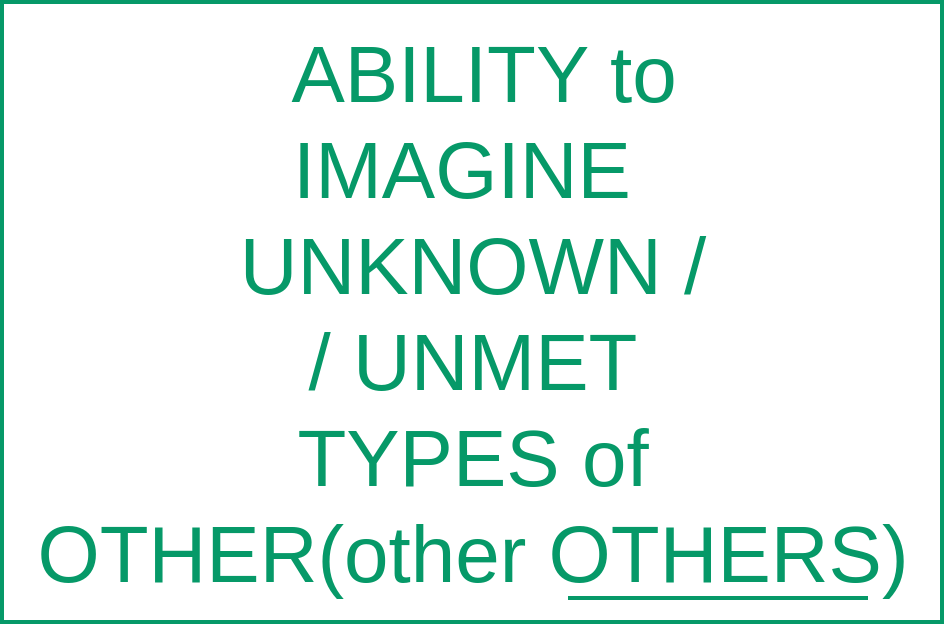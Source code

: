 <mxfile version="17.4.6" type="github">
  <diagram id="GayryXfCNQxOPDQpsV0P" name="Page-1">
    <mxGraphModel dx="687" dy="739" grid="1" gridSize="10" guides="1" tooltips="1" connect="1" arrows="1" fold="1" page="1" pageScale="1" pageWidth="850" pageHeight="1100" math="0" shadow="0">
      <root>
        <mxCell id="0" />
        <mxCell id="1" parent="0" />
        <mxCell id="gdQ4edxLLALq7yD2n3Pe-1" value="&lt;font color=&quot;#069968&quot;&gt;&lt;span style=&quot;font-size: 40px&quot;&gt;&amp;nbsp;ABILITY to&lt;br&gt;IMAGINE&amp;nbsp;&lt;br&gt;UNKNOWN /&lt;br&gt;/ UNMET&lt;br&gt;&amp;nbsp;TYPES of&amp;nbsp;&lt;br&gt;OTHER(other OTHERS)&lt;br&gt;&lt;/span&gt;&lt;/font&gt;" style="text;html=1;align=center;verticalAlign=middle;resizable=0;points=[];autosize=1;strokeColor=none;fillColor=none;" vertex="1" parent="1">
          <mxGeometry x="90" y="190" width="450" height="150" as="geometry" />
        </mxCell>
        <mxCell id="gdQ4edxLLALq7yD2n3Pe-2" value="" style="endArrow=none;html=1;rounded=0;fontSize=40;fontColor=#069968;strokeColor=#069968;strokeWidth=2;" edge="1" parent="1">
          <mxGeometry width="50" height="50" relative="1" as="geometry">
            <mxPoint x="363" y="408" as="sourcePoint" />
            <mxPoint x="513" y="408" as="targetPoint" />
          </mxGeometry>
        </mxCell>
        <mxCell id="gdQ4edxLLALq7yD2n3Pe-3" value="" style="rounded=0;whiteSpace=wrap;html=1;fontSize=40;fontColor=#069968;fillColor=none;strokeColor=#069968;strokeWidth=2;" vertex="1" parent="1">
          <mxGeometry x="80" y="110" width="470" height="310" as="geometry" />
        </mxCell>
      </root>
    </mxGraphModel>
  </diagram>
</mxfile>
